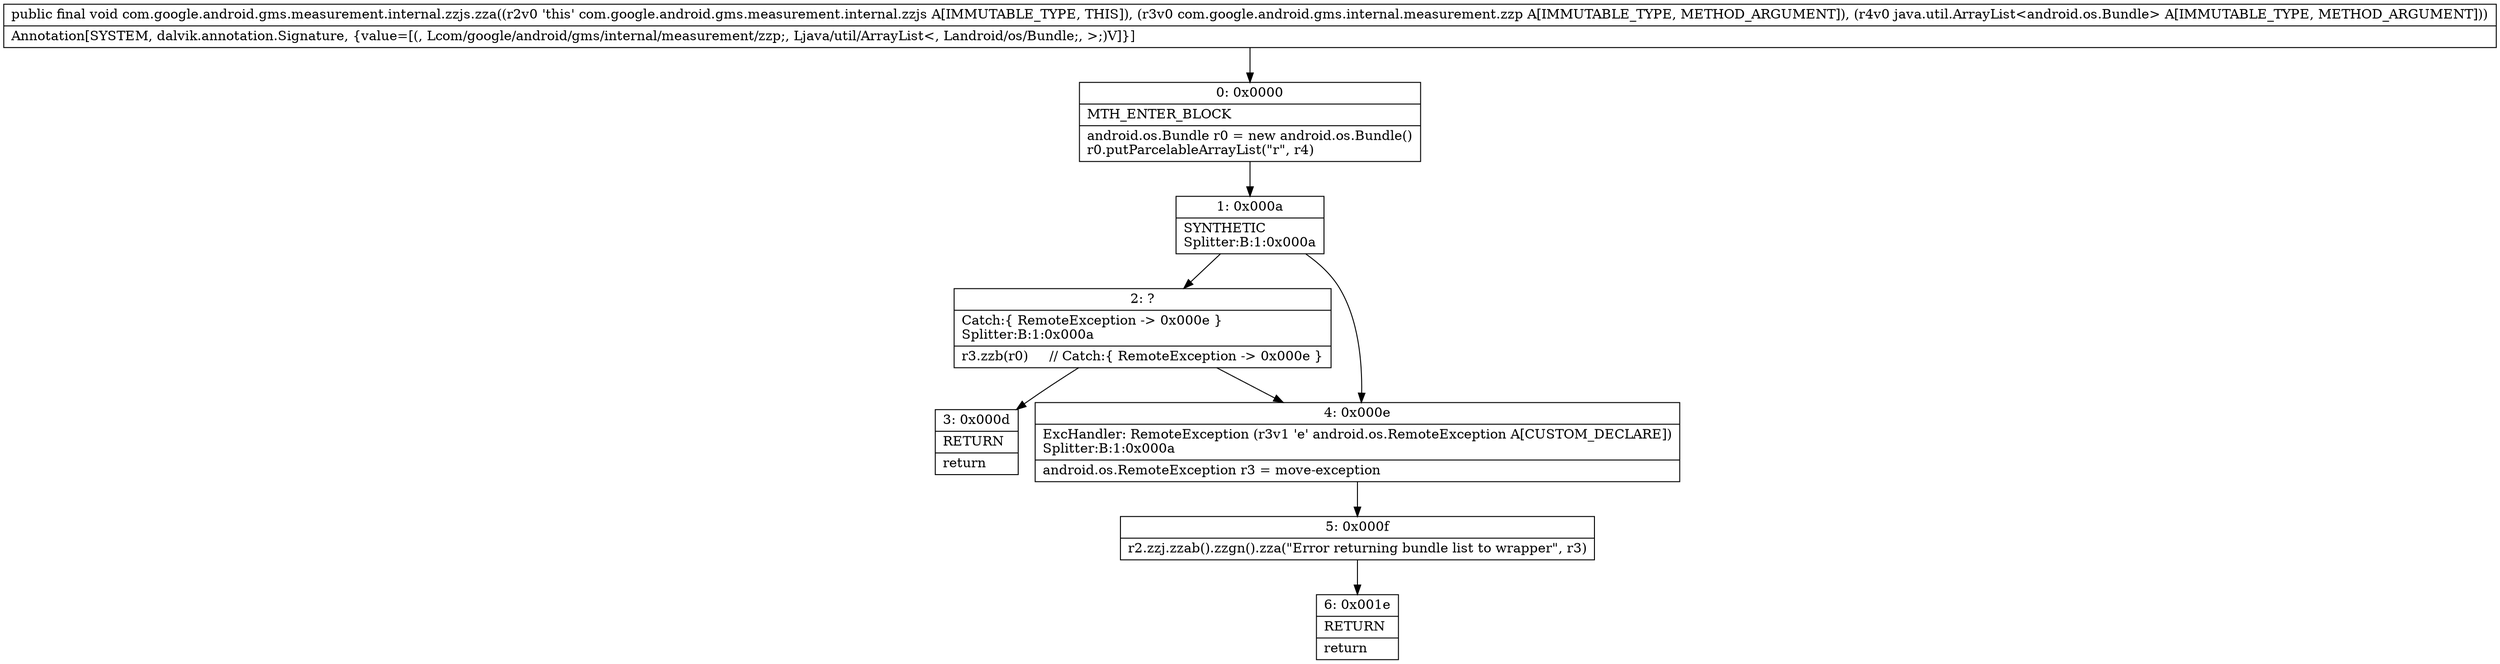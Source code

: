 digraph "CFG forcom.google.android.gms.measurement.internal.zzjs.zza(Lcom\/google\/android\/gms\/internal\/measurement\/zzp;Ljava\/util\/ArrayList;)V" {
Node_0 [shape=record,label="{0\:\ 0x0000|MTH_ENTER_BLOCK\l|android.os.Bundle r0 = new android.os.Bundle()\lr0.putParcelableArrayList(\"r\", r4)\l}"];
Node_1 [shape=record,label="{1\:\ 0x000a|SYNTHETIC\lSplitter:B:1:0x000a\l}"];
Node_2 [shape=record,label="{2\:\ ?|Catch:\{ RemoteException \-\> 0x000e \}\lSplitter:B:1:0x000a\l|r3.zzb(r0)     \/\/ Catch:\{ RemoteException \-\> 0x000e \}\l}"];
Node_3 [shape=record,label="{3\:\ 0x000d|RETURN\l|return\l}"];
Node_4 [shape=record,label="{4\:\ 0x000e|ExcHandler: RemoteException (r3v1 'e' android.os.RemoteException A[CUSTOM_DECLARE])\lSplitter:B:1:0x000a\l|android.os.RemoteException r3 = move\-exception\l}"];
Node_5 [shape=record,label="{5\:\ 0x000f|r2.zzj.zzab().zzgn().zza(\"Error returning bundle list to wrapper\", r3)\l}"];
Node_6 [shape=record,label="{6\:\ 0x001e|RETURN\l|return\l}"];
MethodNode[shape=record,label="{public final void com.google.android.gms.measurement.internal.zzjs.zza((r2v0 'this' com.google.android.gms.measurement.internal.zzjs A[IMMUTABLE_TYPE, THIS]), (r3v0 com.google.android.gms.internal.measurement.zzp A[IMMUTABLE_TYPE, METHOD_ARGUMENT]), (r4v0 java.util.ArrayList\<android.os.Bundle\> A[IMMUTABLE_TYPE, METHOD_ARGUMENT]))  | Annotation[SYSTEM, dalvik.annotation.Signature, \{value=[(, Lcom\/google\/android\/gms\/internal\/measurement\/zzp;, Ljava\/util\/ArrayList\<, Landroid\/os\/Bundle;, \>;)V]\}]\l}"];
MethodNode -> Node_0;
Node_0 -> Node_1;
Node_1 -> Node_2;
Node_1 -> Node_4;
Node_2 -> Node_3;
Node_2 -> Node_4;
Node_4 -> Node_5;
Node_5 -> Node_6;
}

